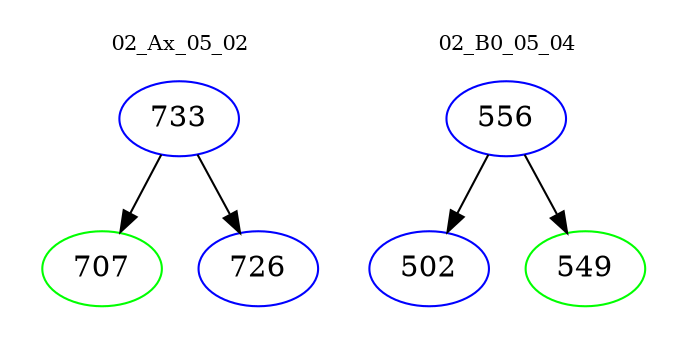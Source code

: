 digraph{
subgraph cluster_0 {
color = white
label = "02_Ax_05_02";
fontsize=10;
T0_733 [label="733", color="blue"]
T0_733 -> T0_707 [color="black"]
T0_707 [label="707", color="green"]
T0_733 -> T0_726 [color="black"]
T0_726 [label="726", color="blue"]
}
subgraph cluster_1 {
color = white
label = "02_B0_05_04";
fontsize=10;
T1_556 [label="556", color="blue"]
T1_556 -> T1_502 [color="black"]
T1_502 [label="502", color="blue"]
T1_556 -> T1_549 [color="black"]
T1_549 [label="549", color="green"]
}
}
